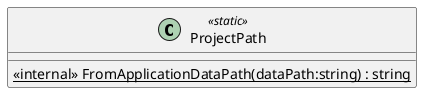 @startuml
class ProjectPath <<static>> {
    <<internal>> {static} FromApplicationDataPath(dataPath:string) : string
}
@enduml
